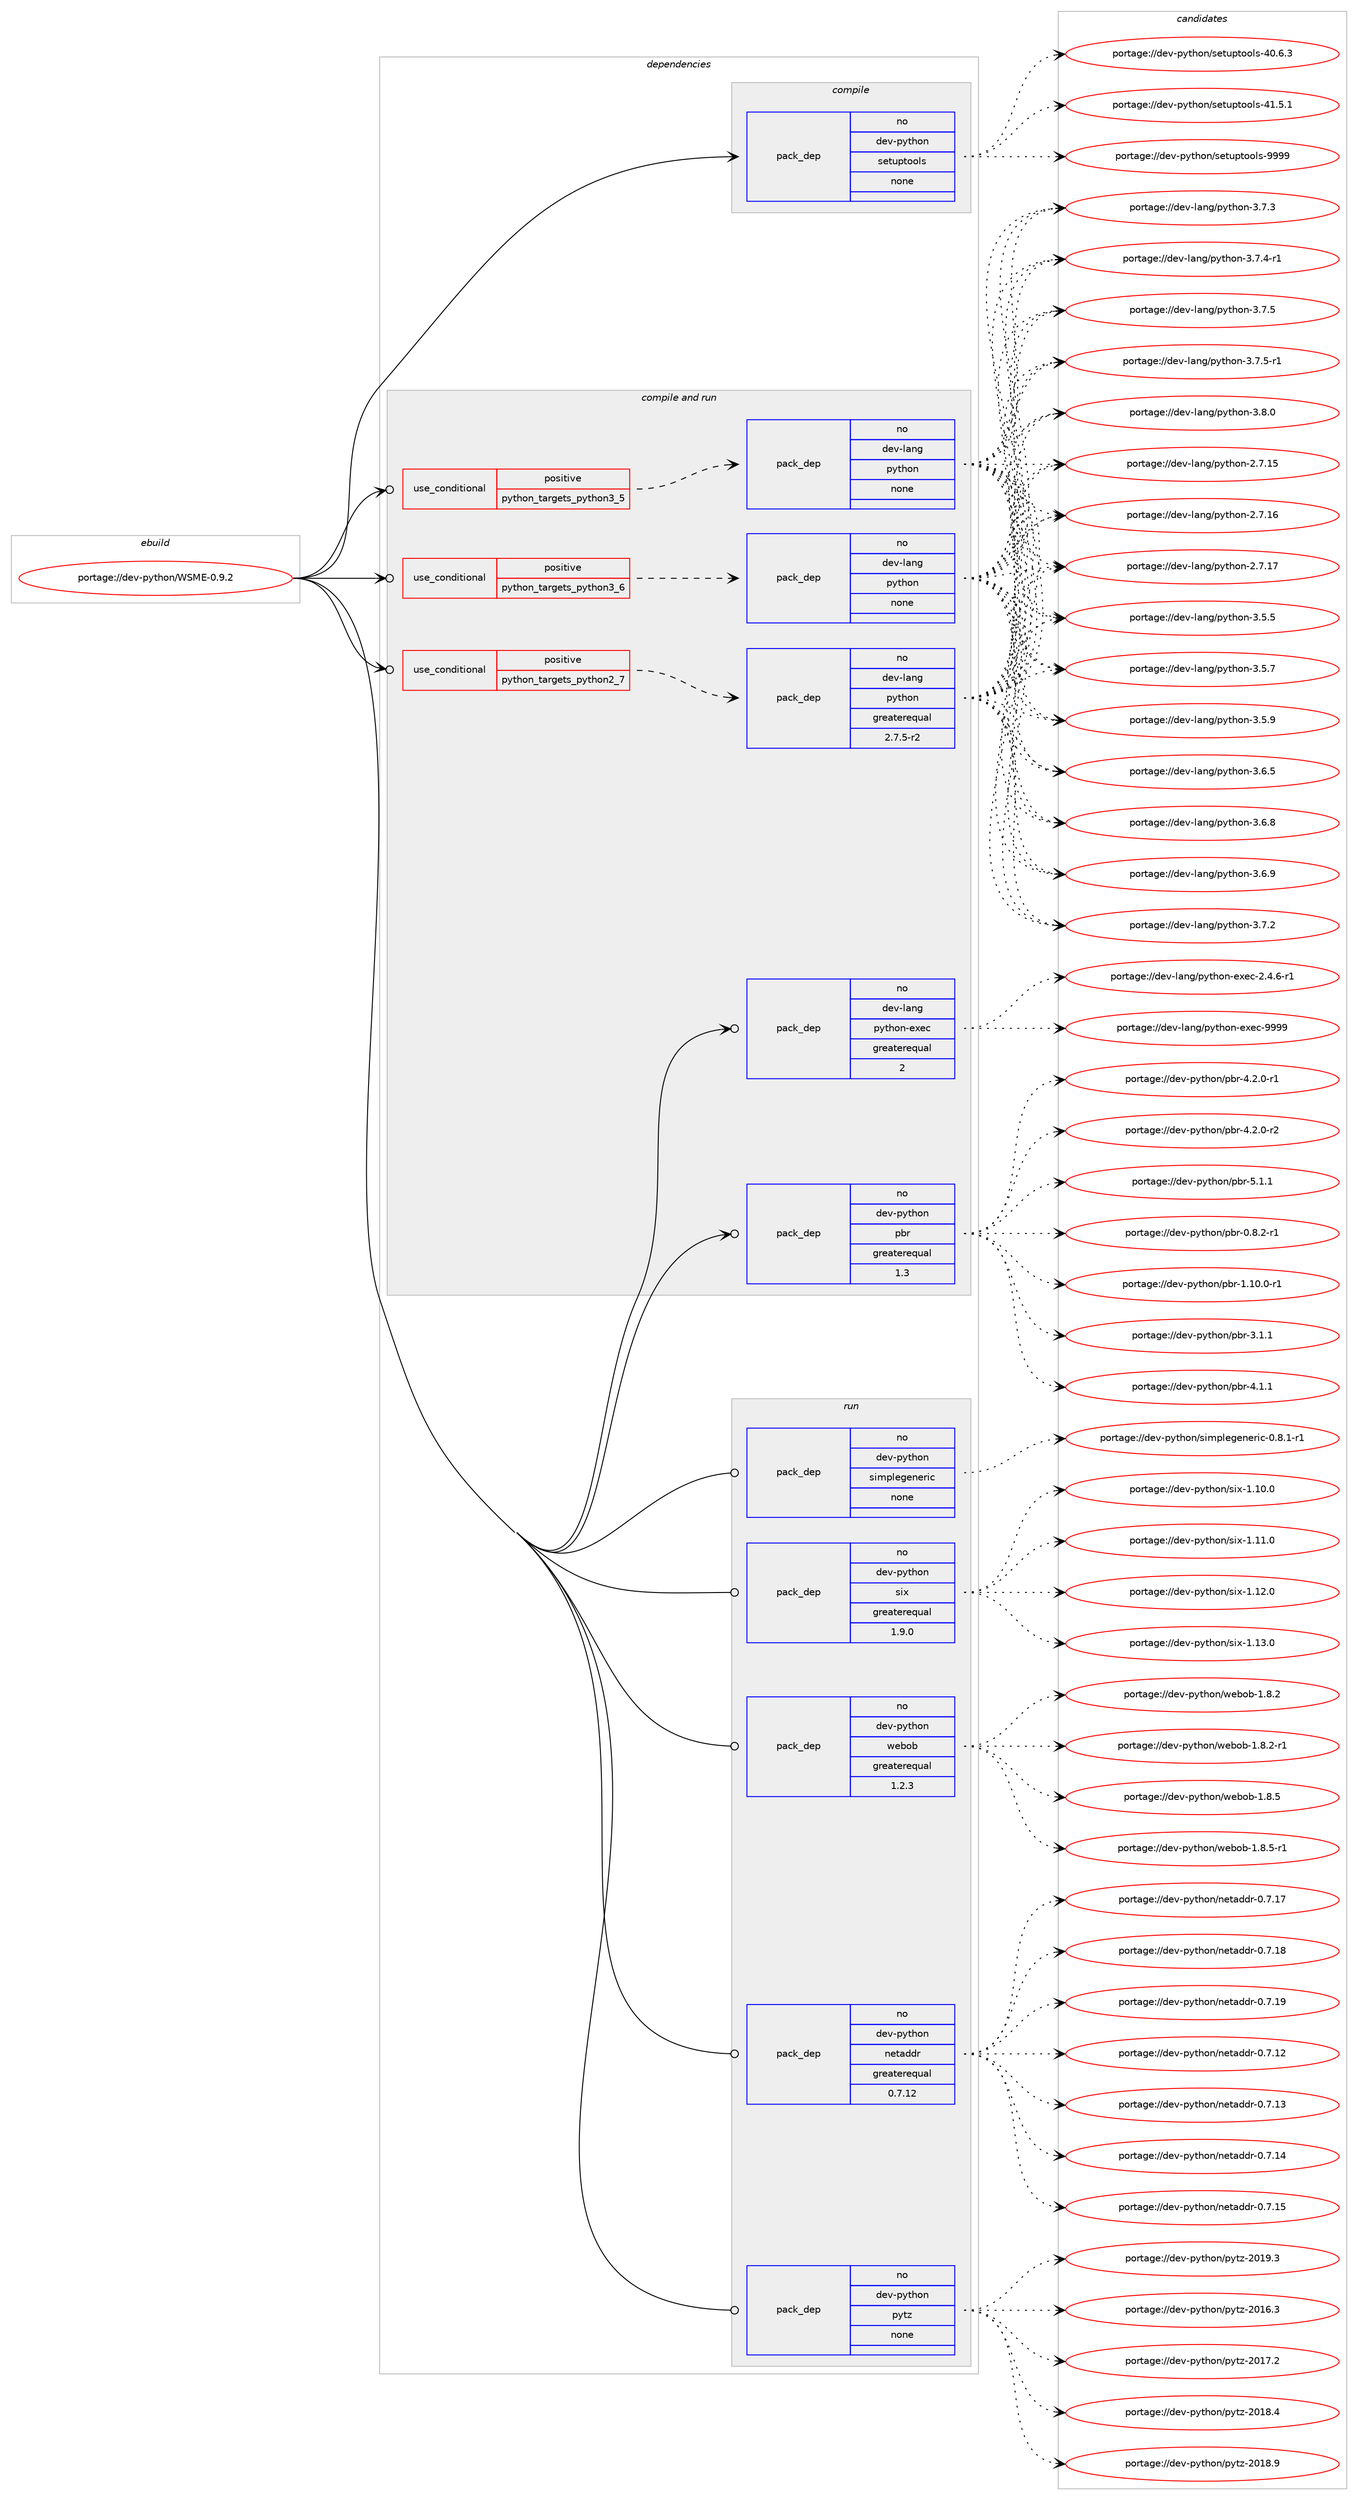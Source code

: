 digraph prolog {

# *************
# Graph options
# *************

newrank=true;
concentrate=true;
compound=true;
graph [rankdir=LR,fontname=Helvetica,fontsize=10,ranksep=1.5];#, ranksep=2.5, nodesep=0.2];
edge  [arrowhead=vee];
node  [fontname=Helvetica,fontsize=10];

# **********
# The ebuild
# **********

subgraph cluster_leftcol {
color=gray;
rank=same;
label=<<i>ebuild</i>>;
id [label="portage://dev-python/WSME-0.9.2", color=red, width=4, href="../dev-python/WSME-0.9.2.svg"];
}

# ****************
# The dependencies
# ****************

subgraph cluster_midcol {
color=gray;
label=<<i>dependencies</i>>;
subgraph cluster_compile {
fillcolor="#eeeeee";
style=filled;
label=<<i>compile</i>>;
subgraph pack99915 {
dependency128416 [label=<<TABLE BORDER="0" CELLBORDER="1" CELLSPACING="0" CELLPADDING="4" WIDTH="220"><TR><TD ROWSPAN="6" CELLPADDING="30">pack_dep</TD></TR><TR><TD WIDTH="110">no</TD></TR><TR><TD>dev-python</TD></TR><TR><TD>setuptools</TD></TR><TR><TD>none</TD></TR><TR><TD></TD></TR></TABLE>>, shape=none, color=blue];
}
id:e -> dependency128416:w [weight=20,style="solid",arrowhead="vee"];
}
subgraph cluster_compileandrun {
fillcolor="#eeeeee";
style=filled;
label=<<i>compile and run</i>>;
subgraph cond25196 {
dependency128417 [label=<<TABLE BORDER="0" CELLBORDER="1" CELLSPACING="0" CELLPADDING="4"><TR><TD ROWSPAN="3" CELLPADDING="10">use_conditional</TD></TR><TR><TD>positive</TD></TR><TR><TD>python_targets_python2_7</TD></TR></TABLE>>, shape=none, color=red];
subgraph pack99916 {
dependency128418 [label=<<TABLE BORDER="0" CELLBORDER="1" CELLSPACING="0" CELLPADDING="4" WIDTH="220"><TR><TD ROWSPAN="6" CELLPADDING="30">pack_dep</TD></TR><TR><TD WIDTH="110">no</TD></TR><TR><TD>dev-lang</TD></TR><TR><TD>python</TD></TR><TR><TD>greaterequal</TD></TR><TR><TD>2.7.5-r2</TD></TR></TABLE>>, shape=none, color=blue];
}
dependency128417:e -> dependency128418:w [weight=20,style="dashed",arrowhead="vee"];
}
id:e -> dependency128417:w [weight=20,style="solid",arrowhead="odotvee"];
subgraph cond25197 {
dependency128419 [label=<<TABLE BORDER="0" CELLBORDER="1" CELLSPACING="0" CELLPADDING="4"><TR><TD ROWSPAN="3" CELLPADDING="10">use_conditional</TD></TR><TR><TD>positive</TD></TR><TR><TD>python_targets_python3_5</TD></TR></TABLE>>, shape=none, color=red];
subgraph pack99917 {
dependency128420 [label=<<TABLE BORDER="0" CELLBORDER="1" CELLSPACING="0" CELLPADDING="4" WIDTH="220"><TR><TD ROWSPAN="6" CELLPADDING="30">pack_dep</TD></TR><TR><TD WIDTH="110">no</TD></TR><TR><TD>dev-lang</TD></TR><TR><TD>python</TD></TR><TR><TD>none</TD></TR><TR><TD></TD></TR></TABLE>>, shape=none, color=blue];
}
dependency128419:e -> dependency128420:w [weight=20,style="dashed",arrowhead="vee"];
}
id:e -> dependency128419:w [weight=20,style="solid",arrowhead="odotvee"];
subgraph cond25198 {
dependency128421 [label=<<TABLE BORDER="0" CELLBORDER="1" CELLSPACING="0" CELLPADDING="4"><TR><TD ROWSPAN="3" CELLPADDING="10">use_conditional</TD></TR><TR><TD>positive</TD></TR><TR><TD>python_targets_python3_6</TD></TR></TABLE>>, shape=none, color=red];
subgraph pack99918 {
dependency128422 [label=<<TABLE BORDER="0" CELLBORDER="1" CELLSPACING="0" CELLPADDING="4" WIDTH="220"><TR><TD ROWSPAN="6" CELLPADDING="30">pack_dep</TD></TR><TR><TD WIDTH="110">no</TD></TR><TR><TD>dev-lang</TD></TR><TR><TD>python</TD></TR><TR><TD>none</TD></TR><TR><TD></TD></TR></TABLE>>, shape=none, color=blue];
}
dependency128421:e -> dependency128422:w [weight=20,style="dashed",arrowhead="vee"];
}
id:e -> dependency128421:w [weight=20,style="solid",arrowhead="odotvee"];
subgraph pack99919 {
dependency128423 [label=<<TABLE BORDER="0" CELLBORDER="1" CELLSPACING="0" CELLPADDING="4" WIDTH="220"><TR><TD ROWSPAN="6" CELLPADDING="30">pack_dep</TD></TR><TR><TD WIDTH="110">no</TD></TR><TR><TD>dev-lang</TD></TR><TR><TD>python-exec</TD></TR><TR><TD>greaterequal</TD></TR><TR><TD>2</TD></TR></TABLE>>, shape=none, color=blue];
}
id:e -> dependency128423:w [weight=20,style="solid",arrowhead="odotvee"];
subgraph pack99920 {
dependency128424 [label=<<TABLE BORDER="0" CELLBORDER="1" CELLSPACING="0" CELLPADDING="4" WIDTH="220"><TR><TD ROWSPAN="6" CELLPADDING="30">pack_dep</TD></TR><TR><TD WIDTH="110">no</TD></TR><TR><TD>dev-python</TD></TR><TR><TD>pbr</TD></TR><TR><TD>greaterequal</TD></TR><TR><TD>1.3</TD></TR></TABLE>>, shape=none, color=blue];
}
id:e -> dependency128424:w [weight=20,style="solid",arrowhead="odotvee"];
}
subgraph cluster_run {
fillcolor="#eeeeee";
style=filled;
label=<<i>run</i>>;
subgraph pack99921 {
dependency128425 [label=<<TABLE BORDER="0" CELLBORDER="1" CELLSPACING="0" CELLPADDING="4" WIDTH="220"><TR><TD ROWSPAN="6" CELLPADDING="30">pack_dep</TD></TR><TR><TD WIDTH="110">no</TD></TR><TR><TD>dev-python</TD></TR><TR><TD>netaddr</TD></TR><TR><TD>greaterequal</TD></TR><TR><TD>0.7.12</TD></TR></TABLE>>, shape=none, color=blue];
}
id:e -> dependency128425:w [weight=20,style="solid",arrowhead="odot"];
subgraph pack99922 {
dependency128426 [label=<<TABLE BORDER="0" CELLBORDER="1" CELLSPACING="0" CELLPADDING="4" WIDTH="220"><TR><TD ROWSPAN="6" CELLPADDING="30">pack_dep</TD></TR><TR><TD WIDTH="110">no</TD></TR><TR><TD>dev-python</TD></TR><TR><TD>pytz</TD></TR><TR><TD>none</TD></TR><TR><TD></TD></TR></TABLE>>, shape=none, color=blue];
}
id:e -> dependency128426:w [weight=20,style="solid",arrowhead="odot"];
subgraph pack99923 {
dependency128427 [label=<<TABLE BORDER="0" CELLBORDER="1" CELLSPACING="0" CELLPADDING="4" WIDTH="220"><TR><TD ROWSPAN="6" CELLPADDING="30">pack_dep</TD></TR><TR><TD WIDTH="110">no</TD></TR><TR><TD>dev-python</TD></TR><TR><TD>simplegeneric</TD></TR><TR><TD>none</TD></TR><TR><TD></TD></TR></TABLE>>, shape=none, color=blue];
}
id:e -> dependency128427:w [weight=20,style="solid",arrowhead="odot"];
subgraph pack99924 {
dependency128428 [label=<<TABLE BORDER="0" CELLBORDER="1" CELLSPACING="0" CELLPADDING="4" WIDTH="220"><TR><TD ROWSPAN="6" CELLPADDING="30">pack_dep</TD></TR><TR><TD WIDTH="110">no</TD></TR><TR><TD>dev-python</TD></TR><TR><TD>six</TD></TR><TR><TD>greaterequal</TD></TR><TR><TD>1.9.0</TD></TR></TABLE>>, shape=none, color=blue];
}
id:e -> dependency128428:w [weight=20,style="solid",arrowhead="odot"];
subgraph pack99925 {
dependency128429 [label=<<TABLE BORDER="0" CELLBORDER="1" CELLSPACING="0" CELLPADDING="4" WIDTH="220"><TR><TD ROWSPAN="6" CELLPADDING="30">pack_dep</TD></TR><TR><TD WIDTH="110">no</TD></TR><TR><TD>dev-python</TD></TR><TR><TD>webob</TD></TR><TR><TD>greaterequal</TD></TR><TR><TD>1.2.3</TD></TR></TABLE>>, shape=none, color=blue];
}
id:e -> dependency128429:w [weight=20,style="solid",arrowhead="odot"];
}
}

# **************
# The candidates
# **************

subgraph cluster_choices {
rank=same;
color=gray;
label=<<i>candidates</i>>;

subgraph choice99915 {
color=black;
nodesep=1;
choiceportage100101118451121211161041111104711510111611711211611111110811545524846544651 [label="portage://dev-python/setuptools-40.6.3", color=red, width=4,href="../dev-python/setuptools-40.6.3.svg"];
choiceportage100101118451121211161041111104711510111611711211611111110811545524946534649 [label="portage://dev-python/setuptools-41.5.1", color=red, width=4,href="../dev-python/setuptools-41.5.1.svg"];
choiceportage10010111845112121116104111110471151011161171121161111111081154557575757 [label="portage://dev-python/setuptools-9999", color=red, width=4,href="../dev-python/setuptools-9999.svg"];
dependency128416:e -> choiceportage100101118451121211161041111104711510111611711211611111110811545524846544651:w [style=dotted,weight="100"];
dependency128416:e -> choiceportage100101118451121211161041111104711510111611711211611111110811545524946534649:w [style=dotted,weight="100"];
dependency128416:e -> choiceportage10010111845112121116104111110471151011161171121161111111081154557575757:w [style=dotted,weight="100"];
}
subgraph choice99916 {
color=black;
nodesep=1;
choiceportage10010111845108971101034711212111610411111045504655464953 [label="portage://dev-lang/python-2.7.15", color=red, width=4,href="../dev-lang/python-2.7.15.svg"];
choiceportage10010111845108971101034711212111610411111045504655464954 [label="portage://dev-lang/python-2.7.16", color=red, width=4,href="../dev-lang/python-2.7.16.svg"];
choiceportage10010111845108971101034711212111610411111045504655464955 [label="portage://dev-lang/python-2.7.17", color=red, width=4,href="../dev-lang/python-2.7.17.svg"];
choiceportage100101118451089711010347112121116104111110455146534653 [label="portage://dev-lang/python-3.5.5", color=red, width=4,href="../dev-lang/python-3.5.5.svg"];
choiceportage100101118451089711010347112121116104111110455146534655 [label="portage://dev-lang/python-3.5.7", color=red, width=4,href="../dev-lang/python-3.5.7.svg"];
choiceportage100101118451089711010347112121116104111110455146534657 [label="portage://dev-lang/python-3.5.9", color=red, width=4,href="../dev-lang/python-3.5.9.svg"];
choiceportage100101118451089711010347112121116104111110455146544653 [label="portage://dev-lang/python-3.6.5", color=red, width=4,href="../dev-lang/python-3.6.5.svg"];
choiceportage100101118451089711010347112121116104111110455146544656 [label="portage://dev-lang/python-3.6.8", color=red, width=4,href="../dev-lang/python-3.6.8.svg"];
choiceportage100101118451089711010347112121116104111110455146544657 [label="portage://dev-lang/python-3.6.9", color=red, width=4,href="../dev-lang/python-3.6.9.svg"];
choiceportage100101118451089711010347112121116104111110455146554650 [label="portage://dev-lang/python-3.7.2", color=red, width=4,href="../dev-lang/python-3.7.2.svg"];
choiceportage100101118451089711010347112121116104111110455146554651 [label="portage://dev-lang/python-3.7.3", color=red, width=4,href="../dev-lang/python-3.7.3.svg"];
choiceportage1001011184510897110103471121211161041111104551465546524511449 [label="portage://dev-lang/python-3.7.4-r1", color=red, width=4,href="../dev-lang/python-3.7.4-r1.svg"];
choiceportage100101118451089711010347112121116104111110455146554653 [label="portage://dev-lang/python-3.7.5", color=red, width=4,href="../dev-lang/python-3.7.5.svg"];
choiceportage1001011184510897110103471121211161041111104551465546534511449 [label="portage://dev-lang/python-3.7.5-r1", color=red, width=4,href="../dev-lang/python-3.7.5-r1.svg"];
choiceportage100101118451089711010347112121116104111110455146564648 [label="portage://dev-lang/python-3.8.0", color=red, width=4,href="../dev-lang/python-3.8.0.svg"];
dependency128418:e -> choiceportage10010111845108971101034711212111610411111045504655464953:w [style=dotted,weight="100"];
dependency128418:e -> choiceportage10010111845108971101034711212111610411111045504655464954:w [style=dotted,weight="100"];
dependency128418:e -> choiceportage10010111845108971101034711212111610411111045504655464955:w [style=dotted,weight="100"];
dependency128418:e -> choiceportage100101118451089711010347112121116104111110455146534653:w [style=dotted,weight="100"];
dependency128418:e -> choiceportage100101118451089711010347112121116104111110455146534655:w [style=dotted,weight="100"];
dependency128418:e -> choiceportage100101118451089711010347112121116104111110455146534657:w [style=dotted,weight="100"];
dependency128418:e -> choiceportage100101118451089711010347112121116104111110455146544653:w [style=dotted,weight="100"];
dependency128418:e -> choiceportage100101118451089711010347112121116104111110455146544656:w [style=dotted,weight="100"];
dependency128418:e -> choiceportage100101118451089711010347112121116104111110455146544657:w [style=dotted,weight="100"];
dependency128418:e -> choiceportage100101118451089711010347112121116104111110455146554650:w [style=dotted,weight="100"];
dependency128418:e -> choiceportage100101118451089711010347112121116104111110455146554651:w [style=dotted,weight="100"];
dependency128418:e -> choiceportage1001011184510897110103471121211161041111104551465546524511449:w [style=dotted,weight="100"];
dependency128418:e -> choiceportage100101118451089711010347112121116104111110455146554653:w [style=dotted,weight="100"];
dependency128418:e -> choiceportage1001011184510897110103471121211161041111104551465546534511449:w [style=dotted,weight="100"];
dependency128418:e -> choiceportage100101118451089711010347112121116104111110455146564648:w [style=dotted,weight="100"];
}
subgraph choice99917 {
color=black;
nodesep=1;
choiceportage10010111845108971101034711212111610411111045504655464953 [label="portage://dev-lang/python-2.7.15", color=red, width=4,href="../dev-lang/python-2.7.15.svg"];
choiceportage10010111845108971101034711212111610411111045504655464954 [label="portage://dev-lang/python-2.7.16", color=red, width=4,href="../dev-lang/python-2.7.16.svg"];
choiceportage10010111845108971101034711212111610411111045504655464955 [label="portage://dev-lang/python-2.7.17", color=red, width=4,href="../dev-lang/python-2.7.17.svg"];
choiceportage100101118451089711010347112121116104111110455146534653 [label="portage://dev-lang/python-3.5.5", color=red, width=4,href="../dev-lang/python-3.5.5.svg"];
choiceportage100101118451089711010347112121116104111110455146534655 [label="portage://dev-lang/python-3.5.7", color=red, width=4,href="../dev-lang/python-3.5.7.svg"];
choiceportage100101118451089711010347112121116104111110455146534657 [label="portage://dev-lang/python-3.5.9", color=red, width=4,href="../dev-lang/python-3.5.9.svg"];
choiceportage100101118451089711010347112121116104111110455146544653 [label="portage://dev-lang/python-3.6.5", color=red, width=4,href="../dev-lang/python-3.6.5.svg"];
choiceportage100101118451089711010347112121116104111110455146544656 [label="portage://dev-lang/python-3.6.8", color=red, width=4,href="../dev-lang/python-3.6.8.svg"];
choiceportage100101118451089711010347112121116104111110455146544657 [label="portage://dev-lang/python-3.6.9", color=red, width=4,href="../dev-lang/python-3.6.9.svg"];
choiceportage100101118451089711010347112121116104111110455146554650 [label="portage://dev-lang/python-3.7.2", color=red, width=4,href="../dev-lang/python-3.7.2.svg"];
choiceportage100101118451089711010347112121116104111110455146554651 [label="portage://dev-lang/python-3.7.3", color=red, width=4,href="../dev-lang/python-3.7.3.svg"];
choiceportage1001011184510897110103471121211161041111104551465546524511449 [label="portage://dev-lang/python-3.7.4-r1", color=red, width=4,href="../dev-lang/python-3.7.4-r1.svg"];
choiceportage100101118451089711010347112121116104111110455146554653 [label="portage://dev-lang/python-3.7.5", color=red, width=4,href="../dev-lang/python-3.7.5.svg"];
choiceportage1001011184510897110103471121211161041111104551465546534511449 [label="portage://dev-lang/python-3.7.5-r1", color=red, width=4,href="../dev-lang/python-3.7.5-r1.svg"];
choiceportage100101118451089711010347112121116104111110455146564648 [label="portage://dev-lang/python-3.8.0", color=red, width=4,href="../dev-lang/python-3.8.0.svg"];
dependency128420:e -> choiceportage10010111845108971101034711212111610411111045504655464953:w [style=dotted,weight="100"];
dependency128420:e -> choiceportage10010111845108971101034711212111610411111045504655464954:w [style=dotted,weight="100"];
dependency128420:e -> choiceportage10010111845108971101034711212111610411111045504655464955:w [style=dotted,weight="100"];
dependency128420:e -> choiceportage100101118451089711010347112121116104111110455146534653:w [style=dotted,weight="100"];
dependency128420:e -> choiceportage100101118451089711010347112121116104111110455146534655:w [style=dotted,weight="100"];
dependency128420:e -> choiceportage100101118451089711010347112121116104111110455146534657:w [style=dotted,weight="100"];
dependency128420:e -> choiceportage100101118451089711010347112121116104111110455146544653:w [style=dotted,weight="100"];
dependency128420:e -> choiceportage100101118451089711010347112121116104111110455146544656:w [style=dotted,weight="100"];
dependency128420:e -> choiceportage100101118451089711010347112121116104111110455146544657:w [style=dotted,weight="100"];
dependency128420:e -> choiceportage100101118451089711010347112121116104111110455146554650:w [style=dotted,weight="100"];
dependency128420:e -> choiceportage100101118451089711010347112121116104111110455146554651:w [style=dotted,weight="100"];
dependency128420:e -> choiceportage1001011184510897110103471121211161041111104551465546524511449:w [style=dotted,weight="100"];
dependency128420:e -> choiceportage100101118451089711010347112121116104111110455146554653:w [style=dotted,weight="100"];
dependency128420:e -> choiceportage1001011184510897110103471121211161041111104551465546534511449:w [style=dotted,weight="100"];
dependency128420:e -> choiceportage100101118451089711010347112121116104111110455146564648:w [style=dotted,weight="100"];
}
subgraph choice99918 {
color=black;
nodesep=1;
choiceportage10010111845108971101034711212111610411111045504655464953 [label="portage://dev-lang/python-2.7.15", color=red, width=4,href="../dev-lang/python-2.7.15.svg"];
choiceportage10010111845108971101034711212111610411111045504655464954 [label="portage://dev-lang/python-2.7.16", color=red, width=4,href="../dev-lang/python-2.7.16.svg"];
choiceportage10010111845108971101034711212111610411111045504655464955 [label="portage://dev-lang/python-2.7.17", color=red, width=4,href="../dev-lang/python-2.7.17.svg"];
choiceportage100101118451089711010347112121116104111110455146534653 [label="portage://dev-lang/python-3.5.5", color=red, width=4,href="../dev-lang/python-3.5.5.svg"];
choiceportage100101118451089711010347112121116104111110455146534655 [label="portage://dev-lang/python-3.5.7", color=red, width=4,href="../dev-lang/python-3.5.7.svg"];
choiceportage100101118451089711010347112121116104111110455146534657 [label="portage://dev-lang/python-3.5.9", color=red, width=4,href="../dev-lang/python-3.5.9.svg"];
choiceportage100101118451089711010347112121116104111110455146544653 [label="portage://dev-lang/python-3.6.5", color=red, width=4,href="../dev-lang/python-3.6.5.svg"];
choiceportage100101118451089711010347112121116104111110455146544656 [label="portage://dev-lang/python-3.6.8", color=red, width=4,href="../dev-lang/python-3.6.8.svg"];
choiceportage100101118451089711010347112121116104111110455146544657 [label="portage://dev-lang/python-3.6.9", color=red, width=4,href="../dev-lang/python-3.6.9.svg"];
choiceportage100101118451089711010347112121116104111110455146554650 [label="portage://dev-lang/python-3.7.2", color=red, width=4,href="../dev-lang/python-3.7.2.svg"];
choiceportage100101118451089711010347112121116104111110455146554651 [label="portage://dev-lang/python-3.7.3", color=red, width=4,href="../dev-lang/python-3.7.3.svg"];
choiceportage1001011184510897110103471121211161041111104551465546524511449 [label="portage://dev-lang/python-3.7.4-r1", color=red, width=4,href="../dev-lang/python-3.7.4-r1.svg"];
choiceportage100101118451089711010347112121116104111110455146554653 [label="portage://dev-lang/python-3.7.5", color=red, width=4,href="../dev-lang/python-3.7.5.svg"];
choiceportage1001011184510897110103471121211161041111104551465546534511449 [label="portage://dev-lang/python-3.7.5-r1", color=red, width=4,href="../dev-lang/python-3.7.5-r1.svg"];
choiceportage100101118451089711010347112121116104111110455146564648 [label="portage://dev-lang/python-3.8.0", color=red, width=4,href="../dev-lang/python-3.8.0.svg"];
dependency128422:e -> choiceportage10010111845108971101034711212111610411111045504655464953:w [style=dotted,weight="100"];
dependency128422:e -> choiceportage10010111845108971101034711212111610411111045504655464954:w [style=dotted,weight="100"];
dependency128422:e -> choiceportage10010111845108971101034711212111610411111045504655464955:w [style=dotted,weight="100"];
dependency128422:e -> choiceportage100101118451089711010347112121116104111110455146534653:w [style=dotted,weight="100"];
dependency128422:e -> choiceportage100101118451089711010347112121116104111110455146534655:w [style=dotted,weight="100"];
dependency128422:e -> choiceportage100101118451089711010347112121116104111110455146534657:w [style=dotted,weight="100"];
dependency128422:e -> choiceportage100101118451089711010347112121116104111110455146544653:w [style=dotted,weight="100"];
dependency128422:e -> choiceportage100101118451089711010347112121116104111110455146544656:w [style=dotted,weight="100"];
dependency128422:e -> choiceportage100101118451089711010347112121116104111110455146544657:w [style=dotted,weight="100"];
dependency128422:e -> choiceportage100101118451089711010347112121116104111110455146554650:w [style=dotted,weight="100"];
dependency128422:e -> choiceportage100101118451089711010347112121116104111110455146554651:w [style=dotted,weight="100"];
dependency128422:e -> choiceportage1001011184510897110103471121211161041111104551465546524511449:w [style=dotted,weight="100"];
dependency128422:e -> choiceportage100101118451089711010347112121116104111110455146554653:w [style=dotted,weight="100"];
dependency128422:e -> choiceportage1001011184510897110103471121211161041111104551465546534511449:w [style=dotted,weight="100"];
dependency128422:e -> choiceportage100101118451089711010347112121116104111110455146564648:w [style=dotted,weight="100"];
}
subgraph choice99919 {
color=black;
nodesep=1;
choiceportage10010111845108971101034711212111610411111045101120101994550465246544511449 [label="portage://dev-lang/python-exec-2.4.6-r1", color=red, width=4,href="../dev-lang/python-exec-2.4.6-r1.svg"];
choiceportage10010111845108971101034711212111610411111045101120101994557575757 [label="portage://dev-lang/python-exec-9999", color=red, width=4,href="../dev-lang/python-exec-9999.svg"];
dependency128423:e -> choiceportage10010111845108971101034711212111610411111045101120101994550465246544511449:w [style=dotted,weight="100"];
dependency128423:e -> choiceportage10010111845108971101034711212111610411111045101120101994557575757:w [style=dotted,weight="100"];
}
subgraph choice99920 {
color=black;
nodesep=1;
choiceportage1001011184511212111610411111047112981144548465646504511449 [label="portage://dev-python/pbr-0.8.2-r1", color=red, width=4,href="../dev-python/pbr-0.8.2-r1.svg"];
choiceportage100101118451121211161041111104711298114454946494846484511449 [label="portage://dev-python/pbr-1.10.0-r1", color=red, width=4,href="../dev-python/pbr-1.10.0-r1.svg"];
choiceportage100101118451121211161041111104711298114455146494649 [label="portage://dev-python/pbr-3.1.1", color=red, width=4,href="../dev-python/pbr-3.1.1.svg"];
choiceportage100101118451121211161041111104711298114455246494649 [label="portage://dev-python/pbr-4.1.1", color=red, width=4,href="../dev-python/pbr-4.1.1.svg"];
choiceportage1001011184511212111610411111047112981144552465046484511449 [label="portage://dev-python/pbr-4.2.0-r1", color=red, width=4,href="../dev-python/pbr-4.2.0-r1.svg"];
choiceportage1001011184511212111610411111047112981144552465046484511450 [label="portage://dev-python/pbr-4.2.0-r2", color=red, width=4,href="../dev-python/pbr-4.2.0-r2.svg"];
choiceportage100101118451121211161041111104711298114455346494649 [label="portage://dev-python/pbr-5.1.1", color=red, width=4,href="../dev-python/pbr-5.1.1.svg"];
dependency128424:e -> choiceportage1001011184511212111610411111047112981144548465646504511449:w [style=dotted,weight="100"];
dependency128424:e -> choiceportage100101118451121211161041111104711298114454946494846484511449:w [style=dotted,weight="100"];
dependency128424:e -> choiceportage100101118451121211161041111104711298114455146494649:w [style=dotted,weight="100"];
dependency128424:e -> choiceportage100101118451121211161041111104711298114455246494649:w [style=dotted,weight="100"];
dependency128424:e -> choiceportage1001011184511212111610411111047112981144552465046484511449:w [style=dotted,weight="100"];
dependency128424:e -> choiceportage1001011184511212111610411111047112981144552465046484511450:w [style=dotted,weight="100"];
dependency128424:e -> choiceportage100101118451121211161041111104711298114455346494649:w [style=dotted,weight="100"];
}
subgraph choice99921 {
color=black;
nodesep=1;
choiceportage10010111845112121116104111110471101011169710010011445484655464950 [label="portage://dev-python/netaddr-0.7.12", color=red, width=4,href="../dev-python/netaddr-0.7.12.svg"];
choiceportage10010111845112121116104111110471101011169710010011445484655464951 [label="portage://dev-python/netaddr-0.7.13", color=red, width=4,href="../dev-python/netaddr-0.7.13.svg"];
choiceportage10010111845112121116104111110471101011169710010011445484655464952 [label="portage://dev-python/netaddr-0.7.14", color=red, width=4,href="../dev-python/netaddr-0.7.14.svg"];
choiceportage10010111845112121116104111110471101011169710010011445484655464953 [label="portage://dev-python/netaddr-0.7.15", color=red, width=4,href="../dev-python/netaddr-0.7.15.svg"];
choiceportage10010111845112121116104111110471101011169710010011445484655464955 [label="portage://dev-python/netaddr-0.7.17", color=red, width=4,href="../dev-python/netaddr-0.7.17.svg"];
choiceportage10010111845112121116104111110471101011169710010011445484655464956 [label="portage://dev-python/netaddr-0.7.18", color=red, width=4,href="../dev-python/netaddr-0.7.18.svg"];
choiceportage10010111845112121116104111110471101011169710010011445484655464957 [label="portage://dev-python/netaddr-0.7.19", color=red, width=4,href="../dev-python/netaddr-0.7.19.svg"];
dependency128425:e -> choiceportage10010111845112121116104111110471101011169710010011445484655464950:w [style=dotted,weight="100"];
dependency128425:e -> choiceportage10010111845112121116104111110471101011169710010011445484655464951:w [style=dotted,weight="100"];
dependency128425:e -> choiceportage10010111845112121116104111110471101011169710010011445484655464952:w [style=dotted,weight="100"];
dependency128425:e -> choiceportage10010111845112121116104111110471101011169710010011445484655464953:w [style=dotted,weight="100"];
dependency128425:e -> choiceportage10010111845112121116104111110471101011169710010011445484655464955:w [style=dotted,weight="100"];
dependency128425:e -> choiceportage10010111845112121116104111110471101011169710010011445484655464956:w [style=dotted,weight="100"];
dependency128425:e -> choiceportage10010111845112121116104111110471101011169710010011445484655464957:w [style=dotted,weight="100"];
}
subgraph choice99922 {
color=black;
nodesep=1;
choiceportage100101118451121211161041111104711212111612245504849544651 [label="portage://dev-python/pytz-2016.3", color=red, width=4,href="../dev-python/pytz-2016.3.svg"];
choiceportage100101118451121211161041111104711212111612245504849554650 [label="portage://dev-python/pytz-2017.2", color=red, width=4,href="../dev-python/pytz-2017.2.svg"];
choiceportage100101118451121211161041111104711212111612245504849564652 [label="portage://dev-python/pytz-2018.4", color=red, width=4,href="../dev-python/pytz-2018.4.svg"];
choiceportage100101118451121211161041111104711212111612245504849564657 [label="portage://dev-python/pytz-2018.9", color=red, width=4,href="../dev-python/pytz-2018.9.svg"];
choiceportage100101118451121211161041111104711212111612245504849574651 [label="portage://dev-python/pytz-2019.3", color=red, width=4,href="../dev-python/pytz-2019.3.svg"];
dependency128426:e -> choiceportage100101118451121211161041111104711212111612245504849544651:w [style=dotted,weight="100"];
dependency128426:e -> choiceportage100101118451121211161041111104711212111612245504849554650:w [style=dotted,weight="100"];
dependency128426:e -> choiceportage100101118451121211161041111104711212111612245504849564652:w [style=dotted,weight="100"];
dependency128426:e -> choiceportage100101118451121211161041111104711212111612245504849564657:w [style=dotted,weight="100"];
dependency128426:e -> choiceportage100101118451121211161041111104711212111612245504849574651:w [style=dotted,weight="100"];
}
subgraph choice99923 {
color=black;
nodesep=1;
choiceportage1001011184511212111610411111047115105109112108101103101110101114105994548465646494511449 [label="portage://dev-python/simplegeneric-0.8.1-r1", color=red, width=4,href="../dev-python/simplegeneric-0.8.1-r1.svg"];
dependency128427:e -> choiceportage1001011184511212111610411111047115105109112108101103101110101114105994548465646494511449:w [style=dotted,weight="100"];
}
subgraph choice99924 {
color=black;
nodesep=1;
choiceportage100101118451121211161041111104711510512045494649484648 [label="portage://dev-python/six-1.10.0", color=red, width=4,href="../dev-python/six-1.10.0.svg"];
choiceportage100101118451121211161041111104711510512045494649494648 [label="portage://dev-python/six-1.11.0", color=red, width=4,href="../dev-python/six-1.11.0.svg"];
choiceportage100101118451121211161041111104711510512045494649504648 [label="portage://dev-python/six-1.12.0", color=red, width=4,href="../dev-python/six-1.12.0.svg"];
choiceportage100101118451121211161041111104711510512045494649514648 [label="portage://dev-python/six-1.13.0", color=red, width=4,href="../dev-python/six-1.13.0.svg"];
dependency128428:e -> choiceportage100101118451121211161041111104711510512045494649484648:w [style=dotted,weight="100"];
dependency128428:e -> choiceportage100101118451121211161041111104711510512045494649494648:w [style=dotted,weight="100"];
dependency128428:e -> choiceportage100101118451121211161041111104711510512045494649504648:w [style=dotted,weight="100"];
dependency128428:e -> choiceportage100101118451121211161041111104711510512045494649514648:w [style=dotted,weight="100"];
}
subgraph choice99925 {
color=black;
nodesep=1;
choiceportage10010111845112121116104111110471191019811198454946564650 [label="portage://dev-python/webob-1.8.2", color=red, width=4,href="../dev-python/webob-1.8.2.svg"];
choiceportage100101118451121211161041111104711910198111984549465646504511449 [label="portage://dev-python/webob-1.8.2-r1", color=red, width=4,href="../dev-python/webob-1.8.2-r1.svg"];
choiceportage10010111845112121116104111110471191019811198454946564653 [label="portage://dev-python/webob-1.8.5", color=red, width=4,href="../dev-python/webob-1.8.5.svg"];
choiceportage100101118451121211161041111104711910198111984549465646534511449 [label="portage://dev-python/webob-1.8.5-r1", color=red, width=4,href="../dev-python/webob-1.8.5-r1.svg"];
dependency128429:e -> choiceportage10010111845112121116104111110471191019811198454946564650:w [style=dotted,weight="100"];
dependency128429:e -> choiceportage100101118451121211161041111104711910198111984549465646504511449:w [style=dotted,weight="100"];
dependency128429:e -> choiceportage10010111845112121116104111110471191019811198454946564653:w [style=dotted,weight="100"];
dependency128429:e -> choiceportage100101118451121211161041111104711910198111984549465646534511449:w [style=dotted,weight="100"];
}
}

}
